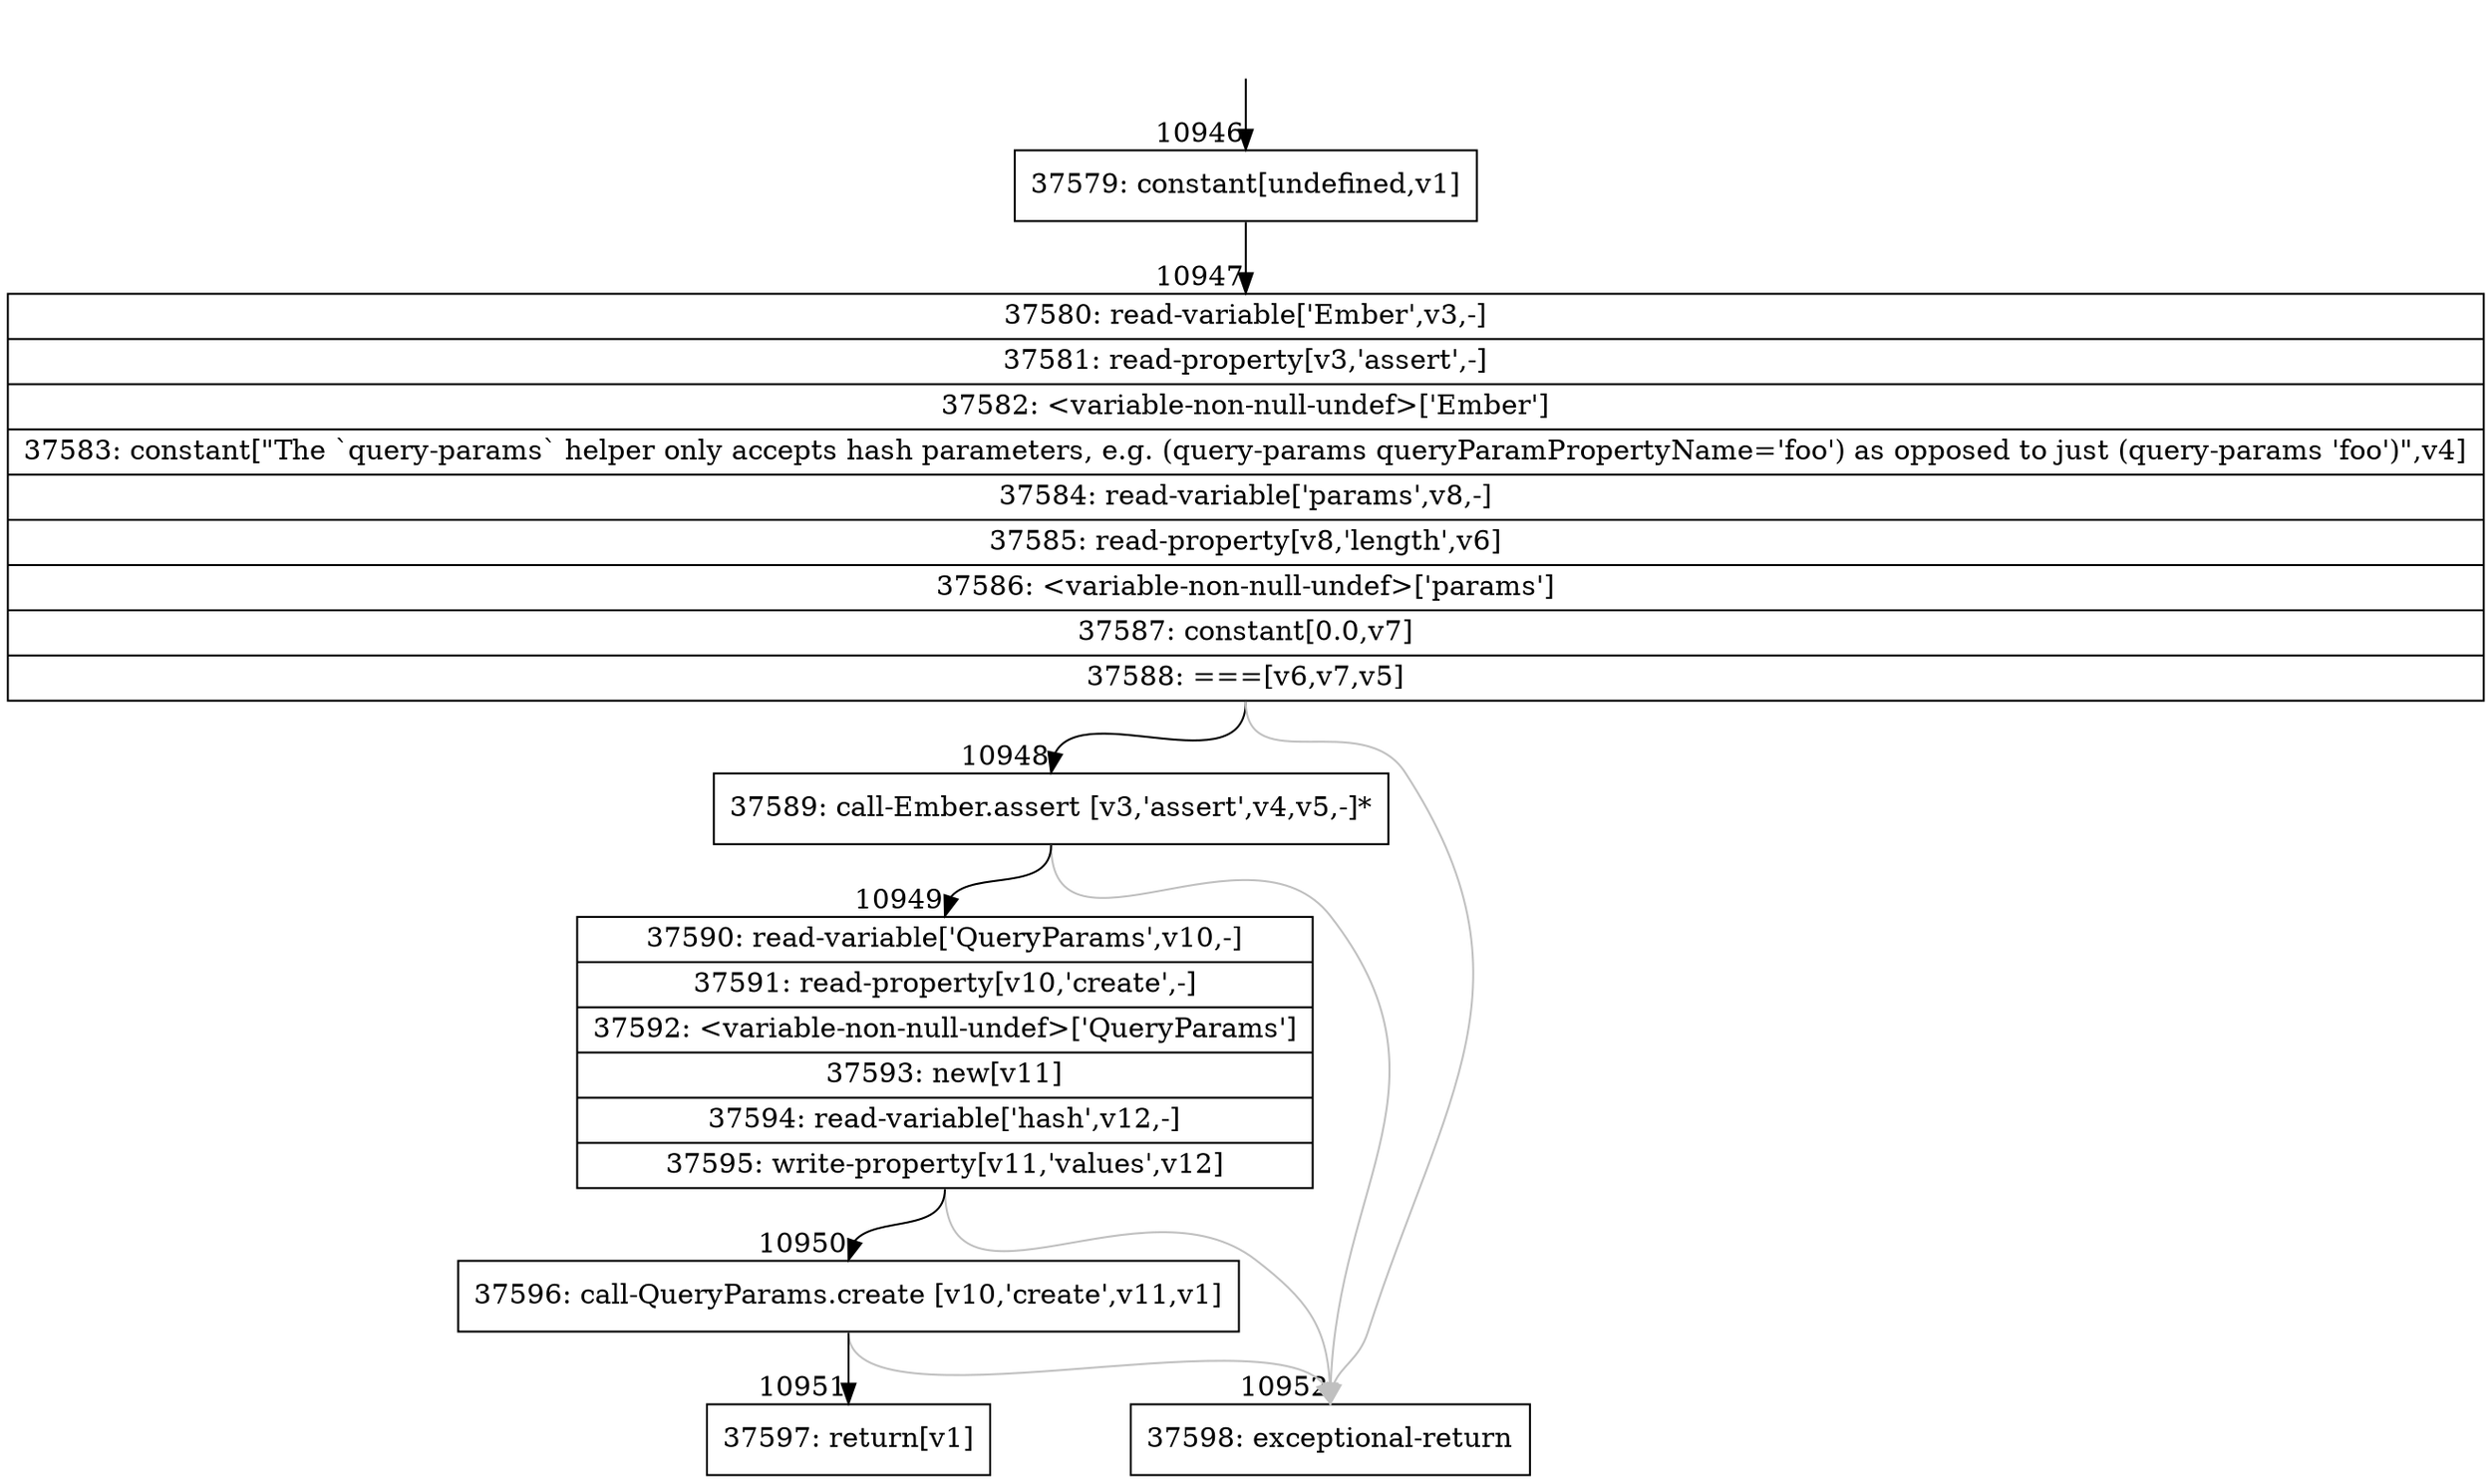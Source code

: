 digraph {
rankdir="TD"
BB_entry913[shape=none,label=""];
BB_entry913 -> BB10946 [tailport=s, headport=n, headlabel="    10946"]
BB10946 [shape=record label="{37579: constant[undefined,v1]}" ] 
BB10946 -> BB10947 [tailport=s, headport=n, headlabel="      10947"]
BB10947 [shape=record label="{37580: read-variable['Ember',v3,-]|37581: read-property[v3,'assert',-]|37582: \<variable-non-null-undef\>['Ember']|37583: constant[\"The `query-params` helper only accepts hash parameters, e.g. (query-params queryParamPropertyName='foo') as opposed to just (query-params 'foo')\",v4]|37584: read-variable['params',v8,-]|37585: read-property[v8,'length',v6]|37586: \<variable-non-null-undef\>['params']|37587: constant[0.0,v7]|37588: ===[v6,v7,v5]}" ] 
BB10947 -> BB10948 [tailport=s, headport=n, headlabel="      10948"]
BB10947 -> BB10952 [tailport=s, headport=n, color=gray, headlabel="      10952"]
BB10948 [shape=record label="{37589: call-Ember.assert [v3,'assert',v4,v5,-]*}" ] 
BB10948 -> BB10949 [tailport=s, headport=n, headlabel="      10949"]
BB10948 -> BB10952 [tailport=s, headport=n, color=gray]
BB10949 [shape=record label="{37590: read-variable['QueryParams',v10,-]|37591: read-property[v10,'create',-]|37592: \<variable-non-null-undef\>['QueryParams']|37593: new[v11]|37594: read-variable['hash',v12,-]|37595: write-property[v11,'values',v12]}" ] 
BB10949 -> BB10950 [tailport=s, headport=n, headlabel="      10950"]
BB10949 -> BB10952 [tailport=s, headport=n, color=gray]
BB10950 [shape=record label="{37596: call-QueryParams.create [v10,'create',v11,v1]}" ] 
BB10950 -> BB10951 [tailport=s, headport=n, headlabel="      10951"]
BB10950 -> BB10952 [tailport=s, headport=n, color=gray]
BB10951 [shape=record label="{37597: return[v1]}" ] 
BB10952 [shape=record label="{37598: exceptional-return}" ] 
//#$~ 19887
}
